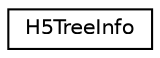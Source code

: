 digraph "Graphical Class Hierarchy"
{
  edge [fontname="Helvetica",fontsize="10",labelfontname="Helvetica",labelfontsize="10"];
  node [fontname="Helvetica",fontsize="10",shape=record];
  rankdir="LR";
  Node0 [label="H5TreeInfo",height=0.2,width=0.4,color="black", fillcolor="white", style="filled",URL="$structH5TreeInfo.html"];
}
